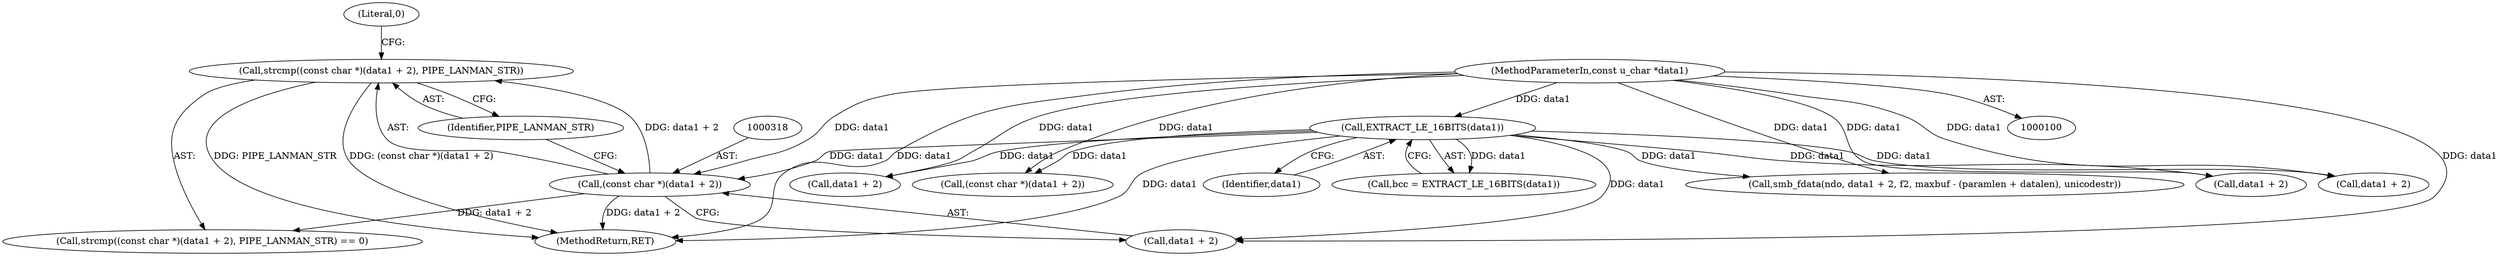 digraph "0_tcpdump_96480ab95308cd9234b4f09b175ebf60e17792c6@API" {
"1000316" [label="(Call,strcmp((const char *)(data1 + 2), PIPE_LANMAN_STR))"];
"1000317" [label="(Call,(const char *)(data1 + 2))"];
"1000103" [label="(MethodParameterIn,const u_char *data1)"];
"1000261" [label="(Call,EXTRACT_LE_16BITS(data1))"];
"1000364" [label="(MethodReturn,RET)"];
"1000300" [label="(Call,data1 + 2)"];
"1000298" [label="(Call,(const char *)(data1 + 2))"];
"1000288" [label="(Call,data1 + 2)"];
"1000259" [label="(Call,bcc = EXTRACT_LE_16BITS(data1))"];
"1000317" [label="(Call,(const char *)(data1 + 2))"];
"1000103" [label="(MethodParameterIn,const u_char *data1)"];
"1000261" [label="(Call,EXTRACT_LE_16BITS(data1))"];
"1000322" [label="(Identifier,PIPE_LANMAN_STR)"];
"1000316" [label="(Call,strcmp((const char *)(data1 + 2), PIPE_LANMAN_STR))"];
"1000323" [label="(Literal,0)"];
"1000315" [label="(Call,strcmp((const char *)(data1 + 2), PIPE_LANMAN_STR) == 0)"];
"1000276" [label="(Call,data1 + 2)"];
"1000319" [label="(Call,data1 + 2)"];
"1000274" [label="(Call,smb_fdata(ndo, data1 + 2, f2, maxbuf - (paramlen + datalen), unicodestr))"];
"1000262" [label="(Identifier,data1)"];
"1000316" -> "1000315"  [label="AST: "];
"1000316" -> "1000322"  [label="CFG: "];
"1000317" -> "1000316"  [label="AST: "];
"1000322" -> "1000316"  [label="AST: "];
"1000323" -> "1000316"  [label="CFG: "];
"1000316" -> "1000364"  [label="DDG: PIPE_LANMAN_STR"];
"1000316" -> "1000364"  [label="DDG: (const char *)(data1 + 2)"];
"1000317" -> "1000316"  [label="DDG: data1 + 2"];
"1000317" -> "1000319"  [label="CFG: "];
"1000318" -> "1000317"  [label="AST: "];
"1000319" -> "1000317"  [label="AST: "];
"1000322" -> "1000317"  [label="CFG: "];
"1000317" -> "1000364"  [label="DDG: data1 + 2"];
"1000317" -> "1000315"  [label="DDG: data1 + 2"];
"1000103" -> "1000317"  [label="DDG: data1"];
"1000261" -> "1000317"  [label="DDG: data1"];
"1000103" -> "1000100"  [label="AST: "];
"1000103" -> "1000364"  [label="DDG: data1"];
"1000103" -> "1000261"  [label="DDG: data1"];
"1000103" -> "1000274"  [label="DDG: data1"];
"1000103" -> "1000276"  [label="DDG: data1"];
"1000103" -> "1000288"  [label="DDG: data1"];
"1000103" -> "1000298"  [label="DDG: data1"];
"1000103" -> "1000300"  [label="DDG: data1"];
"1000103" -> "1000319"  [label="DDG: data1"];
"1000261" -> "1000259"  [label="AST: "];
"1000261" -> "1000262"  [label="CFG: "];
"1000262" -> "1000261"  [label="AST: "];
"1000259" -> "1000261"  [label="CFG: "];
"1000261" -> "1000364"  [label="DDG: data1"];
"1000261" -> "1000259"  [label="DDG: data1"];
"1000261" -> "1000274"  [label="DDG: data1"];
"1000261" -> "1000276"  [label="DDG: data1"];
"1000261" -> "1000288"  [label="DDG: data1"];
"1000261" -> "1000298"  [label="DDG: data1"];
"1000261" -> "1000300"  [label="DDG: data1"];
"1000261" -> "1000319"  [label="DDG: data1"];
}
